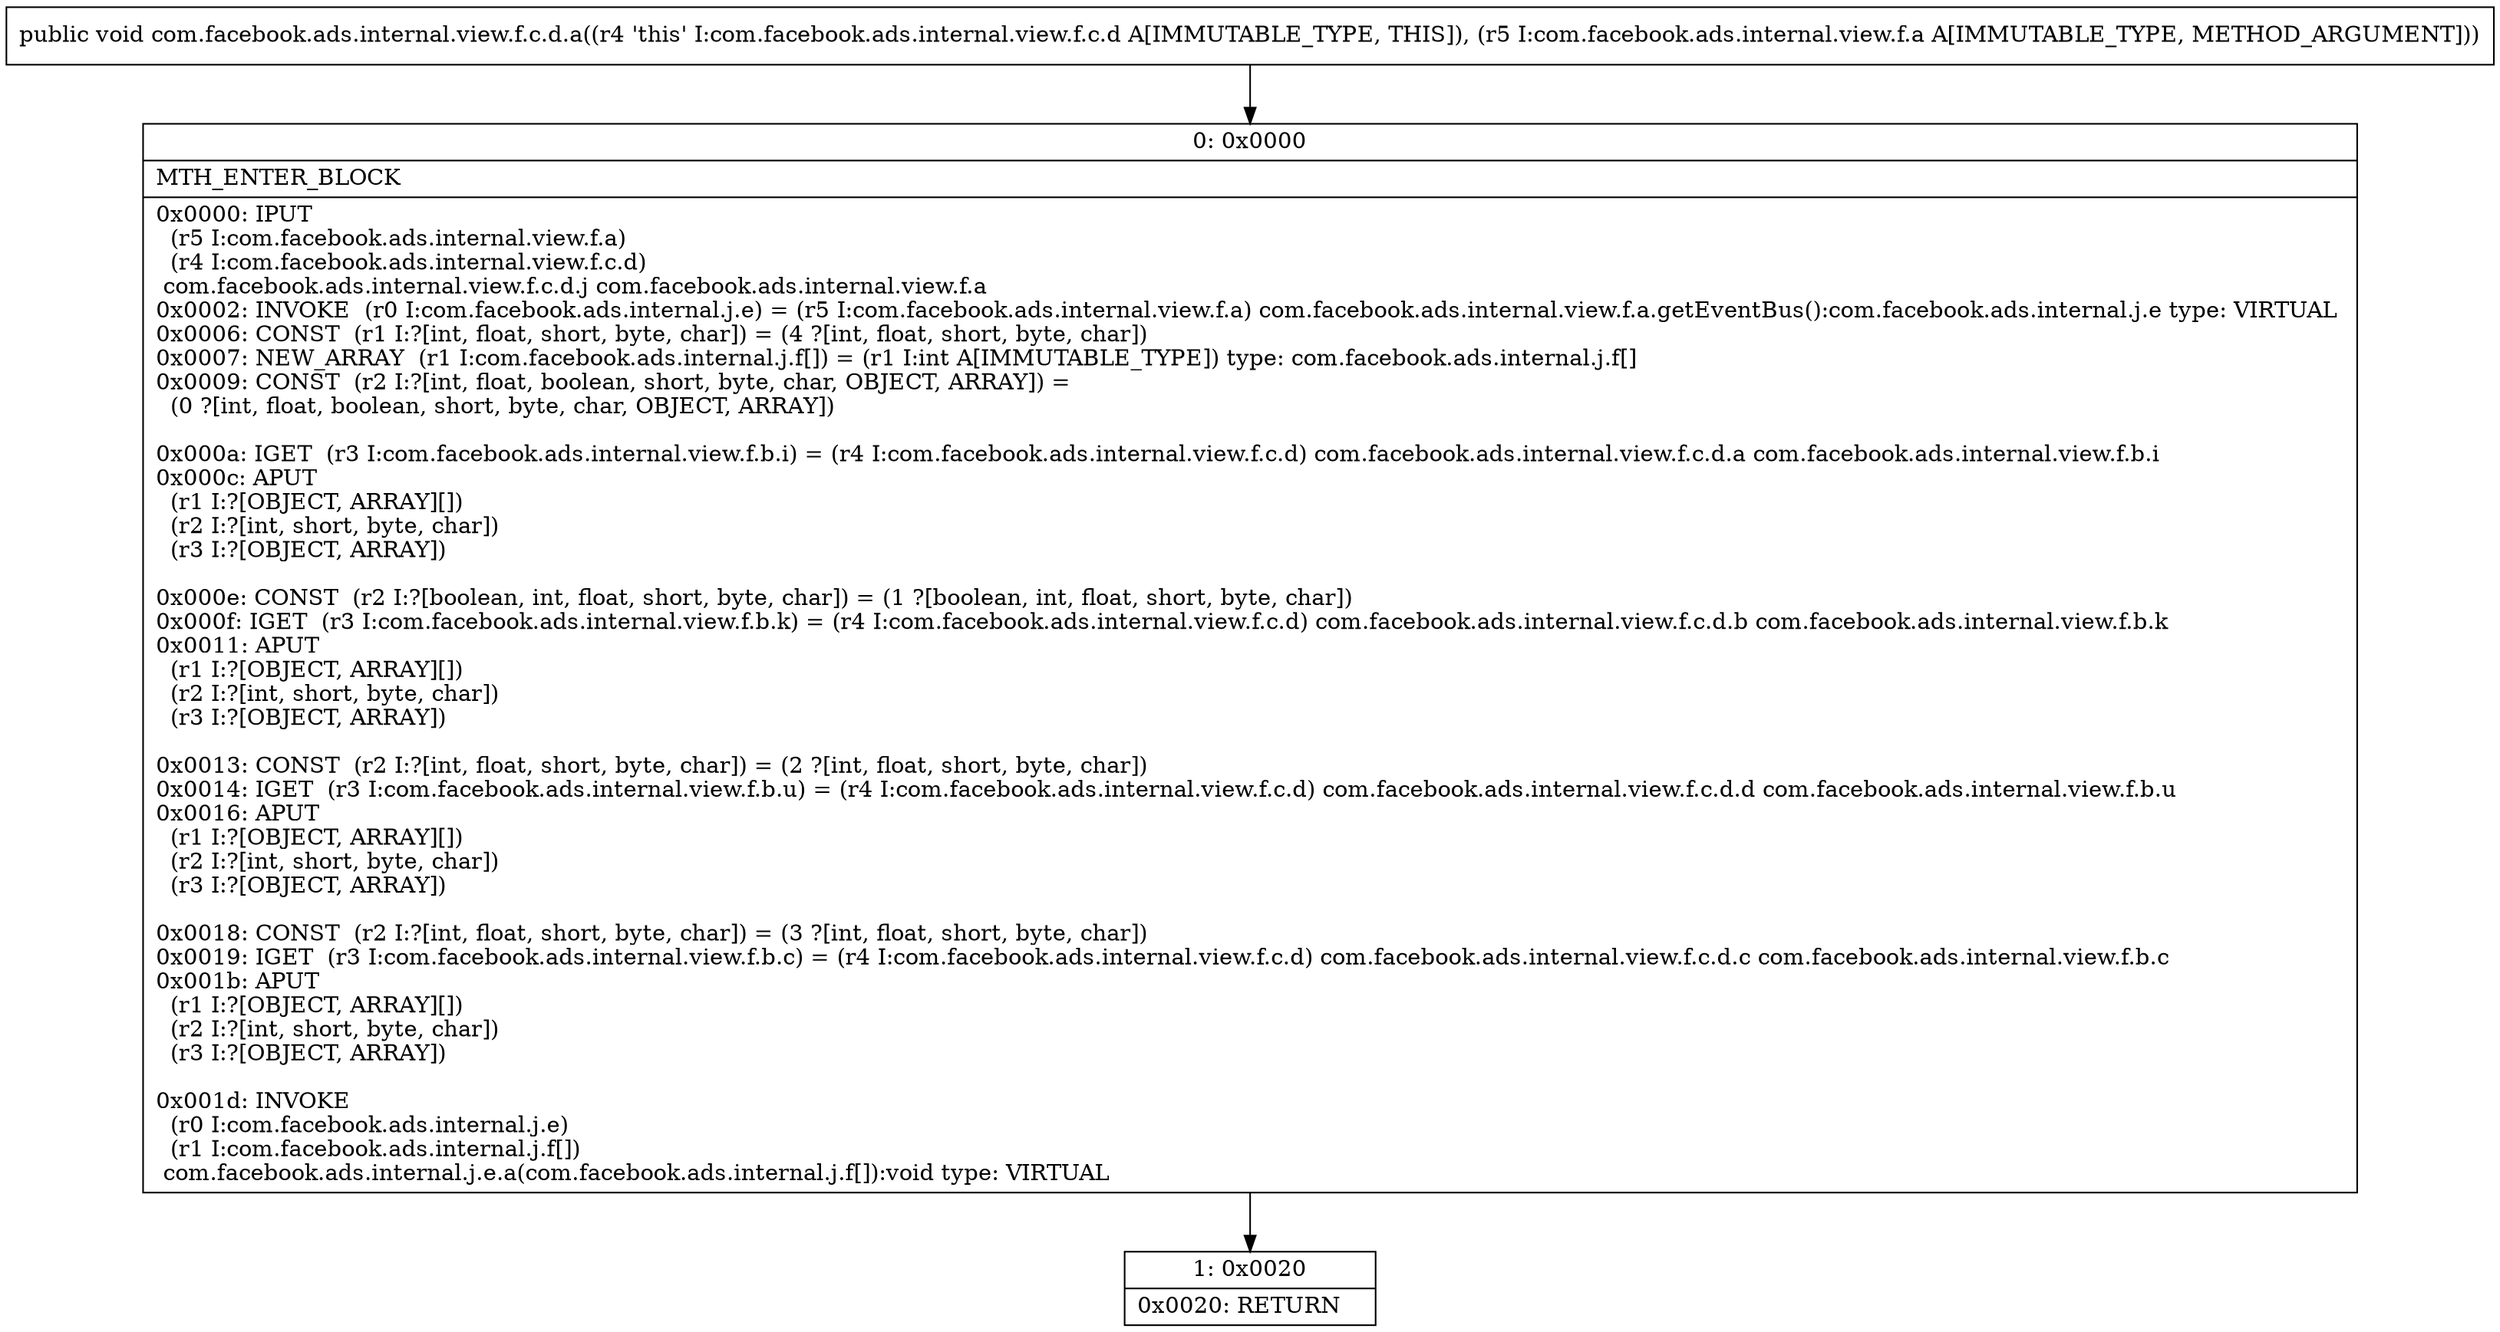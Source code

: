 digraph "CFG forcom.facebook.ads.internal.view.f.c.d.a(Lcom\/facebook\/ads\/internal\/view\/f\/a;)V" {
Node_0 [shape=record,label="{0\:\ 0x0000|MTH_ENTER_BLOCK\l|0x0000: IPUT  \l  (r5 I:com.facebook.ads.internal.view.f.a)\l  (r4 I:com.facebook.ads.internal.view.f.c.d)\l com.facebook.ads.internal.view.f.c.d.j com.facebook.ads.internal.view.f.a \l0x0002: INVOKE  (r0 I:com.facebook.ads.internal.j.e) = (r5 I:com.facebook.ads.internal.view.f.a) com.facebook.ads.internal.view.f.a.getEventBus():com.facebook.ads.internal.j.e type: VIRTUAL \l0x0006: CONST  (r1 I:?[int, float, short, byte, char]) = (4 ?[int, float, short, byte, char]) \l0x0007: NEW_ARRAY  (r1 I:com.facebook.ads.internal.j.f[]) = (r1 I:int A[IMMUTABLE_TYPE]) type: com.facebook.ads.internal.j.f[] \l0x0009: CONST  (r2 I:?[int, float, boolean, short, byte, char, OBJECT, ARRAY]) = \l  (0 ?[int, float, boolean, short, byte, char, OBJECT, ARRAY])\l \l0x000a: IGET  (r3 I:com.facebook.ads.internal.view.f.b.i) = (r4 I:com.facebook.ads.internal.view.f.c.d) com.facebook.ads.internal.view.f.c.d.a com.facebook.ads.internal.view.f.b.i \l0x000c: APUT  \l  (r1 I:?[OBJECT, ARRAY][])\l  (r2 I:?[int, short, byte, char])\l  (r3 I:?[OBJECT, ARRAY])\l \l0x000e: CONST  (r2 I:?[boolean, int, float, short, byte, char]) = (1 ?[boolean, int, float, short, byte, char]) \l0x000f: IGET  (r3 I:com.facebook.ads.internal.view.f.b.k) = (r4 I:com.facebook.ads.internal.view.f.c.d) com.facebook.ads.internal.view.f.c.d.b com.facebook.ads.internal.view.f.b.k \l0x0011: APUT  \l  (r1 I:?[OBJECT, ARRAY][])\l  (r2 I:?[int, short, byte, char])\l  (r3 I:?[OBJECT, ARRAY])\l \l0x0013: CONST  (r2 I:?[int, float, short, byte, char]) = (2 ?[int, float, short, byte, char]) \l0x0014: IGET  (r3 I:com.facebook.ads.internal.view.f.b.u) = (r4 I:com.facebook.ads.internal.view.f.c.d) com.facebook.ads.internal.view.f.c.d.d com.facebook.ads.internal.view.f.b.u \l0x0016: APUT  \l  (r1 I:?[OBJECT, ARRAY][])\l  (r2 I:?[int, short, byte, char])\l  (r3 I:?[OBJECT, ARRAY])\l \l0x0018: CONST  (r2 I:?[int, float, short, byte, char]) = (3 ?[int, float, short, byte, char]) \l0x0019: IGET  (r3 I:com.facebook.ads.internal.view.f.b.c) = (r4 I:com.facebook.ads.internal.view.f.c.d) com.facebook.ads.internal.view.f.c.d.c com.facebook.ads.internal.view.f.b.c \l0x001b: APUT  \l  (r1 I:?[OBJECT, ARRAY][])\l  (r2 I:?[int, short, byte, char])\l  (r3 I:?[OBJECT, ARRAY])\l \l0x001d: INVOKE  \l  (r0 I:com.facebook.ads.internal.j.e)\l  (r1 I:com.facebook.ads.internal.j.f[])\l com.facebook.ads.internal.j.e.a(com.facebook.ads.internal.j.f[]):void type: VIRTUAL \l}"];
Node_1 [shape=record,label="{1\:\ 0x0020|0x0020: RETURN   \l}"];
MethodNode[shape=record,label="{public void com.facebook.ads.internal.view.f.c.d.a((r4 'this' I:com.facebook.ads.internal.view.f.c.d A[IMMUTABLE_TYPE, THIS]), (r5 I:com.facebook.ads.internal.view.f.a A[IMMUTABLE_TYPE, METHOD_ARGUMENT])) }"];
MethodNode -> Node_0;
Node_0 -> Node_1;
}

